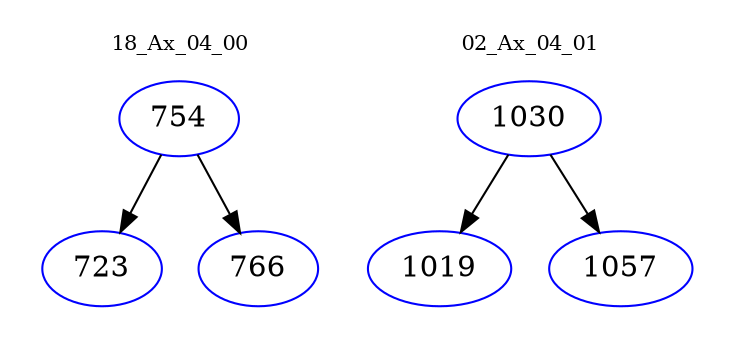 digraph{
subgraph cluster_0 {
color = white
label = "18_Ax_04_00";
fontsize=10;
T0_754 [label="754", color="blue"]
T0_754 -> T0_723 [color="black"]
T0_723 [label="723", color="blue"]
T0_754 -> T0_766 [color="black"]
T0_766 [label="766", color="blue"]
}
subgraph cluster_1 {
color = white
label = "02_Ax_04_01";
fontsize=10;
T1_1030 [label="1030", color="blue"]
T1_1030 -> T1_1019 [color="black"]
T1_1019 [label="1019", color="blue"]
T1_1030 -> T1_1057 [color="black"]
T1_1057 [label="1057", color="blue"]
}
}
